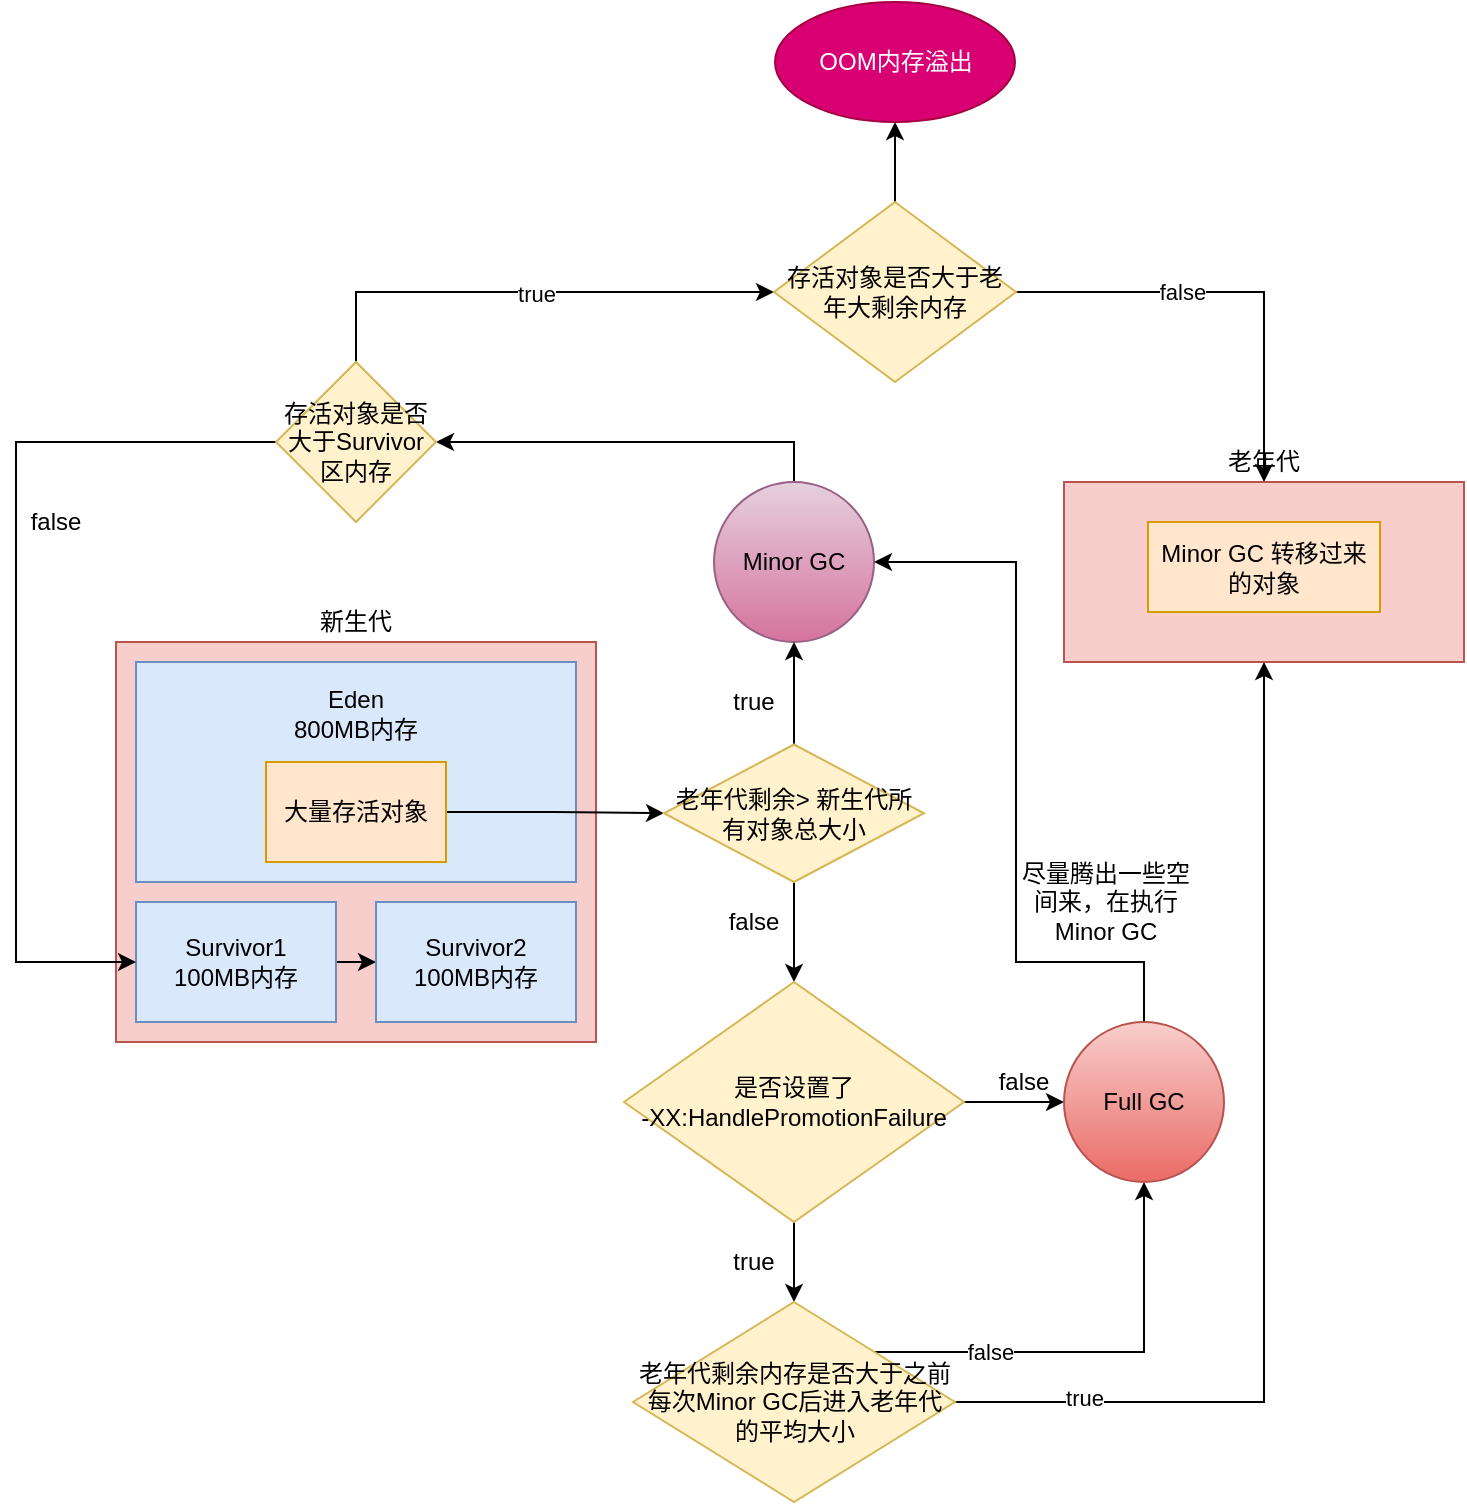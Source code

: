 <mxfile version="15.3.1" type="github">
  <diagram id="fiViFHrDjd_YTAFAnZx1" name="第 1 页">
    <mxGraphModel dx="2249" dy="1941" grid="1" gridSize="10" guides="1" tooltips="1" connect="1" arrows="1" fold="1" page="1" pageScale="1" pageWidth="827" pageHeight="1169" math="0" shadow="0">
      <root>
        <mxCell id="0" />
        <mxCell id="1" parent="0" />
        <mxCell id="UVusGNRqB6WY-s-b3lsW-1" value="" style="rounded=0;whiteSpace=wrap;html=1;fillColor=#f8cecc;strokeColor=#b85450;" vertex="1" parent="1">
          <mxGeometry x="10" y="130" width="240" height="200" as="geometry" />
        </mxCell>
        <mxCell id="UVusGNRqB6WY-s-b3lsW-2" value="新生代" style="text;html=1;strokeColor=none;fillColor=none;align=center;verticalAlign=middle;whiteSpace=wrap;rounded=0;" vertex="1" parent="1">
          <mxGeometry x="110" y="110" width="40" height="20" as="geometry" />
        </mxCell>
        <mxCell id="UVusGNRqB6WY-s-b3lsW-3" value="Eden&lt;br&gt;800MB内存&lt;br&gt;&lt;br&gt;&lt;br&gt;&lt;br&gt;&lt;br&gt;" style="rounded=0;whiteSpace=wrap;html=1;fillColor=#dae8fc;strokeColor=#6c8ebf;" vertex="1" parent="1">
          <mxGeometry x="20" y="140" width="220" height="110" as="geometry" />
        </mxCell>
        <mxCell id="UVusGNRqB6WY-s-b3lsW-25" style="edgeStyle=orthogonalEdgeStyle;rounded=0;orthogonalLoop=1;jettySize=auto;html=1;exitX=1;exitY=0.5;exitDx=0;exitDy=0;entryX=0;entryY=0.5;entryDx=0;entryDy=0;" edge="1" parent="1" source="UVusGNRqB6WY-s-b3lsW-4" target="UVusGNRqB6WY-s-b3lsW-5">
          <mxGeometry relative="1" as="geometry" />
        </mxCell>
        <mxCell id="UVusGNRqB6WY-s-b3lsW-4" value="Survivor1&lt;br&gt;100MB内存&lt;br&gt;" style="rounded=0;whiteSpace=wrap;html=1;fillColor=#dae8fc;strokeColor=#6c8ebf;" vertex="1" parent="1">
          <mxGeometry x="20" y="260" width="100" height="60" as="geometry" />
        </mxCell>
        <mxCell id="UVusGNRqB6WY-s-b3lsW-5" value="&lt;span&gt;Survivor2&lt;br&gt;&lt;/span&gt;100MB内存&lt;br&gt;" style="rounded=0;whiteSpace=wrap;html=1;fillColor=#dae8fc;strokeColor=#6c8ebf;" vertex="1" parent="1">
          <mxGeometry x="140" y="260" width="100" height="60" as="geometry" />
        </mxCell>
        <mxCell id="UVusGNRqB6WY-s-b3lsW-13" style="edgeStyle=orthogonalEdgeStyle;rounded=0;orthogonalLoop=1;jettySize=auto;html=1;exitX=1;exitY=0.5;exitDx=0;exitDy=0;entryX=0;entryY=0.5;entryDx=0;entryDy=0;" edge="1" parent="1" source="UVusGNRqB6WY-s-b3lsW-6" target="UVusGNRqB6WY-s-b3lsW-12">
          <mxGeometry relative="1" as="geometry" />
        </mxCell>
        <mxCell id="UVusGNRqB6WY-s-b3lsW-6" value="大量存活对象" style="rounded=0;whiteSpace=wrap;html=1;fillColor=#ffe6cc;strokeColor=#d79b00;" vertex="1" parent="1">
          <mxGeometry x="85" y="190" width="90" height="50" as="geometry" />
        </mxCell>
        <mxCell id="UVusGNRqB6WY-s-b3lsW-7" value="" style="rounded=0;whiteSpace=wrap;html=1;fillColor=#f8cecc;strokeColor=#b85450;" vertex="1" parent="1">
          <mxGeometry x="484" y="50" width="200" height="90" as="geometry" />
        </mxCell>
        <mxCell id="UVusGNRqB6WY-s-b3lsW-8" value="老年代" style="text;html=1;strokeColor=none;fillColor=none;align=center;verticalAlign=middle;whiteSpace=wrap;rounded=0;" vertex="1" parent="1">
          <mxGeometry x="564" y="30" width="40" height="20" as="geometry" />
        </mxCell>
        <mxCell id="UVusGNRqB6WY-s-b3lsW-18" style="edgeStyle=orthogonalEdgeStyle;rounded=0;orthogonalLoop=1;jettySize=auto;html=1;exitX=0.5;exitY=0;exitDx=0;exitDy=0;entryX=1;entryY=0.5;entryDx=0;entryDy=0;" edge="1" parent="1" source="UVusGNRqB6WY-s-b3lsW-10" target="UVusGNRqB6WY-s-b3lsW-17">
          <mxGeometry relative="1" as="geometry" />
        </mxCell>
        <mxCell id="UVusGNRqB6WY-s-b3lsW-10" value="Minor GC" style="ellipse;whiteSpace=wrap;html=1;aspect=fixed;gradientColor=#d5739d;fillColor=#e6d0de;strokeColor=#996185;" vertex="1" parent="1">
          <mxGeometry x="309" y="50" width="80" height="80" as="geometry" />
        </mxCell>
        <mxCell id="UVusGNRqB6WY-s-b3lsW-14" style="edgeStyle=orthogonalEdgeStyle;rounded=0;orthogonalLoop=1;jettySize=auto;html=1;entryX=0.5;entryY=1;entryDx=0;entryDy=0;" edge="1" parent="1" source="UVusGNRqB6WY-s-b3lsW-12" target="UVusGNRqB6WY-s-b3lsW-10">
          <mxGeometry relative="1" as="geometry" />
        </mxCell>
        <mxCell id="UVusGNRqB6WY-s-b3lsW-27" style="edgeStyle=orthogonalEdgeStyle;rounded=0;orthogonalLoop=1;jettySize=auto;html=1;entryX=0.5;entryY=0;entryDx=0;entryDy=0;" edge="1" parent="1" source="UVusGNRqB6WY-s-b3lsW-12" target="UVusGNRqB6WY-s-b3lsW-26">
          <mxGeometry relative="1" as="geometry" />
        </mxCell>
        <mxCell id="UVusGNRqB6WY-s-b3lsW-12" value="老年代剩余&amp;gt; 新生代所有对象总大小" style="rhombus;whiteSpace=wrap;html=1;fillColor=#fff2cc;strokeColor=#d6b656;" vertex="1" parent="1">
          <mxGeometry x="284" y="181.25" width="130" height="68.75" as="geometry" />
        </mxCell>
        <mxCell id="UVusGNRqB6WY-s-b3lsW-15" value="true" style="text;html=1;strokeColor=none;fillColor=none;align=center;verticalAlign=middle;whiteSpace=wrap;rounded=0;" vertex="1" parent="1">
          <mxGeometry x="309" y="150" width="40" height="20" as="geometry" />
        </mxCell>
        <mxCell id="UVusGNRqB6WY-s-b3lsW-21" style="edgeStyle=orthogonalEdgeStyle;rounded=0;orthogonalLoop=1;jettySize=auto;html=1;exitX=0;exitY=0.5;exitDx=0;exitDy=0;entryX=0;entryY=0.5;entryDx=0;entryDy=0;" edge="1" parent="1" source="UVusGNRqB6WY-s-b3lsW-17" target="UVusGNRqB6WY-s-b3lsW-4">
          <mxGeometry relative="1" as="geometry">
            <Array as="points">
              <mxPoint x="-40" y="30" />
              <mxPoint x="-40" y="290" />
            </Array>
          </mxGeometry>
        </mxCell>
        <mxCell id="UVusGNRqB6WY-s-b3lsW-55" style="edgeStyle=orthogonalEdgeStyle;rounded=0;orthogonalLoop=1;jettySize=auto;html=1;exitX=0.5;exitY=0;exitDx=0;exitDy=0;entryX=0;entryY=0.5;entryDx=0;entryDy=0;" edge="1" parent="1" source="UVusGNRqB6WY-s-b3lsW-17" target="UVusGNRqB6WY-s-b3lsW-48">
          <mxGeometry relative="1" as="geometry" />
        </mxCell>
        <mxCell id="UVusGNRqB6WY-s-b3lsW-56" value="true" style="edgeLabel;html=1;align=center;verticalAlign=middle;resizable=0;points=[];" vertex="1" connectable="0" parent="UVusGNRqB6WY-s-b3lsW-55">
          <mxGeometry x="0.022" y="-1" relative="1" as="geometry">
            <mxPoint as="offset" />
          </mxGeometry>
        </mxCell>
        <mxCell id="UVusGNRqB6WY-s-b3lsW-17" value="存活对象是否大于Survivor区内存" style="rhombus;whiteSpace=wrap;html=1;fillColor=#fff2cc;strokeColor=#d6b656;" vertex="1" parent="1">
          <mxGeometry x="90" y="-10" width="80" height="80" as="geometry" />
        </mxCell>
        <mxCell id="UVusGNRqB6WY-s-b3lsW-23" value="false" style="text;html=1;strokeColor=none;fillColor=none;align=center;verticalAlign=middle;whiteSpace=wrap;rounded=0;" vertex="1" parent="1">
          <mxGeometry x="-40" y="60" width="40" height="20" as="geometry" />
        </mxCell>
        <mxCell id="UVusGNRqB6WY-s-b3lsW-30" style="edgeStyle=orthogonalEdgeStyle;rounded=0;orthogonalLoop=1;jettySize=auto;html=1;exitX=0.5;exitY=1;exitDx=0;exitDy=0;entryX=0.5;entryY=0;entryDx=0;entryDy=0;" edge="1" parent="1" source="UVusGNRqB6WY-s-b3lsW-26" target="UVusGNRqB6WY-s-b3lsW-29">
          <mxGeometry relative="1" as="geometry" />
        </mxCell>
        <mxCell id="UVusGNRqB6WY-s-b3lsW-36" style="edgeStyle=orthogonalEdgeStyle;rounded=0;orthogonalLoop=1;jettySize=auto;html=1;exitX=1;exitY=0.5;exitDx=0;exitDy=0;entryX=0;entryY=0.5;entryDx=0;entryDy=0;" edge="1" parent="1" source="UVusGNRqB6WY-s-b3lsW-26" target="UVusGNRqB6WY-s-b3lsW-35">
          <mxGeometry relative="1" as="geometry" />
        </mxCell>
        <mxCell id="UVusGNRqB6WY-s-b3lsW-26" value="是否设置了&lt;br&gt;-XX:HandlePromotionFailure&lt;br&gt;" style="rhombus;whiteSpace=wrap;html=1;fillColor=#fff2cc;strokeColor=#d6b656;" vertex="1" parent="1">
          <mxGeometry x="264" y="300" width="170" height="120" as="geometry" />
        </mxCell>
        <mxCell id="UVusGNRqB6WY-s-b3lsW-28" value="false" style="text;html=1;strokeColor=none;fillColor=none;align=center;verticalAlign=middle;whiteSpace=wrap;rounded=0;" vertex="1" parent="1">
          <mxGeometry x="309" y="260" width="40" height="20" as="geometry" />
        </mxCell>
        <mxCell id="UVusGNRqB6WY-s-b3lsW-42" style="edgeStyle=orthogonalEdgeStyle;rounded=0;orthogonalLoop=1;jettySize=auto;html=1;exitX=1;exitY=0.5;exitDx=0;exitDy=0;entryX=0.5;entryY=1;entryDx=0;entryDy=0;" edge="1" parent="1" source="UVusGNRqB6WY-s-b3lsW-29" target="UVusGNRqB6WY-s-b3lsW-7">
          <mxGeometry relative="1" as="geometry" />
        </mxCell>
        <mxCell id="UVusGNRqB6WY-s-b3lsW-43" value="true" style="edgeLabel;html=1;align=center;verticalAlign=middle;resizable=0;points=[];" vertex="1" connectable="0" parent="UVusGNRqB6WY-s-b3lsW-42">
          <mxGeometry x="-0.755" y="2" relative="1" as="geometry">
            <mxPoint as="offset" />
          </mxGeometry>
        </mxCell>
        <mxCell id="UVusGNRqB6WY-s-b3lsW-44" style="edgeStyle=orthogonalEdgeStyle;rounded=0;orthogonalLoop=1;jettySize=auto;html=1;exitX=1;exitY=0;exitDx=0;exitDy=0;entryX=0.5;entryY=1;entryDx=0;entryDy=0;" edge="1" parent="1" source="UVusGNRqB6WY-s-b3lsW-29" target="UVusGNRqB6WY-s-b3lsW-35">
          <mxGeometry relative="1" as="geometry" />
        </mxCell>
        <mxCell id="UVusGNRqB6WY-s-b3lsW-45" value="false" style="edgeLabel;html=1;align=center;verticalAlign=middle;resizable=0;points=[];" vertex="1" connectable="0" parent="UVusGNRqB6WY-s-b3lsW-44">
          <mxGeometry x="-0.48" relative="1" as="geometry">
            <mxPoint as="offset" />
          </mxGeometry>
        </mxCell>
        <mxCell id="UVusGNRqB6WY-s-b3lsW-29" value="老年代剩余内存是否大于之前每次Minor GC后进入老年代的平均大小" style="rhombus;whiteSpace=wrap;html=1;fillColor=#fff2cc;strokeColor=#d6b656;" vertex="1" parent="1">
          <mxGeometry x="268.5" y="460" width="161" height="100" as="geometry" />
        </mxCell>
        <mxCell id="UVusGNRqB6WY-s-b3lsW-31" value="true" style="text;html=1;strokeColor=none;fillColor=none;align=center;verticalAlign=middle;whiteSpace=wrap;rounded=0;" vertex="1" parent="1">
          <mxGeometry x="309" y="430" width="40" height="20" as="geometry" />
        </mxCell>
        <mxCell id="UVusGNRqB6WY-s-b3lsW-34" value="false" style="text;html=1;strokeColor=none;fillColor=none;align=center;verticalAlign=middle;whiteSpace=wrap;rounded=0;" vertex="1" parent="1">
          <mxGeometry x="444" y="340" width="40" height="20" as="geometry" />
        </mxCell>
        <mxCell id="UVusGNRqB6WY-s-b3lsW-37" style="edgeStyle=orthogonalEdgeStyle;rounded=0;orthogonalLoop=1;jettySize=auto;html=1;entryX=1;entryY=0.5;entryDx=0;entryDy=0;" edge="1" parent="1" source="UVusGNRqB6WY-s-b3lsW-35" target="UVusGNRqB6WY-s-b3lsW-10">
          <mxGeometry relative="1" as="geometry">
            <Array as="points">
              <mxPoint x="524" y="290" />
              <mxPoint x="460" y="290" />
              <mxPoint x="460" y="90" />
            </Array>
          </mxGeometry>
        </mxCell>
        <mxCell id="UVusGNRqB6WY-s-b3lsW-35" value="Full GC" style="ellipse;whiteSpace=wrap;html=1;aspect=fixed;gradientColor=#ea6b66;fillColor=#f8cecc;strokeColor=#b85450;" vertex="1" parent="1">
          <mxGeometry x="484" y="320" width="80" height="80" as="geometry" />
        </mxCell>
        <mxCell id="UVusGNRqB6WY-s-b3lsW-39" value="尽量腾出一些空间来，在执行Minor GC" style="text;html=1;strokeColor=none;fillColor=none;align=center;verticalAlign=middle;whiteSpace=wrap;rounded=0;" vertex="1" parent="1">
          <mxGeometry x="460" y="260" width="90" as="geometry" />
        </mxCell>
        <mxCell id="UVusGNRqB6WY-s-b3lsW-46" value="Minor GC 转移过来的对象" style="rounded=0;whiteSpace=wrap;html=1;fillColor=#ffe6cc;strokeColor=#d79b00;" vertex="1" parent="1">
          <mxGeometry x="526" y="70" width="116" height="45" as="geometry" />
        </mxCell>
        <mxCell id="UVusGNRqB6WY-s-b3lsW-58" style="edgeStyle=orthogonalEdgeStyle;rounded=0;orthogonalLoop=1;jettySize=auto;html=1;exitX=1;exitY=0.5;exitDx=0;exitDy=0;" edge="1" parent="1" source="UVusGNRqB6WY-s-b3lsW-48" target="UVusGNRqB6WY-s-b3lsW-7">
          <mxGeometry relative="1" as="geometry" />
        </mxCell>
        <mxCell id="UVusGNRqB6WY-s-b3lsW-59" value="false" style="edgeLabel;html=1;align=center;verticalAlign=middle;resizable=0;points=[];" vertex="1" connectable="0" parent="UVusGNRqB6WY-s-b3lsW-58">
          <mxGeometry x="-0.248" relative="1" as="geometry">
            <mxPoint as="offset" />
          </mxGeometry>
        </mxCell>
        <mxCell id="UVusGNRqB6WY-s-b3lsW-61" value="" style="edgeStyle=orthogonalEdgeStyle;rounded=0;orthogonalLoop=1;jettySize=auto;html=1;" edge="1" parent="1" source="UVusGNRqB6WY-s-b3lsW-48" target="UVusGNRqB6WY-s-b3lsW-60">
          <mxGeometry relative="1" as="geometry" />
        </mxCell>
        <mxCell id="UVusGNRqB6WY-s-b3lsW-48" value="存活对象是否大于老年大剩余内存" style="rhombus;whiteSpace=wrap;html=1;fillColor=#fff2cc;strokeColor=#d6b656;" vertex="1" parent="1">
          <mxGeometry x="339" y="-90" width="121" height="90" as="geometry" />
        </mxCell>
        <mxCell id="UVusGNRqB6WY-s-b3lsW-60" value="OOM内存溢出" style="ellipse;whiteSpace=wrap;html=1;fillColor=#d80073;strokeColor=#A50040;fontColor=#ffffff;" vertex="1" parent="1">
          <mxGeometry x="339.5" y="-190" width="120" height="60" as="geometry" />
        </mxCell>
      </root>
    </mxGraphModel>
  </diagram>
</mxfile>
